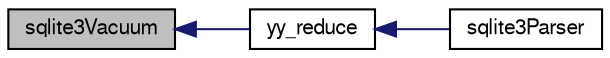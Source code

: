 digraph "sqlite3Vacuum"
{
  edge [fontname="FreeSans",fontsize="10",labelfontname="FreeSans",labelfontsize="10"];
  node [fontname="FreeSans",fontsize="10",shape=record];
  rankdir="LR";
  Node735494 [label="sqlite3Vacuum",height=0.2,width=0.4,color="black", fillcolor="grey75", style="filled", fontcolor="black"];
  Node735494 -> Node735495 [dir="back",color="midnightblue",fontsize="10",style="solid",fontname="FreeSans"];
  Node735495 [label="yy_reduce",height=0.2,width=0.4,color="black", fillcolor="white", style="filled",URL="$sqlite3_8c.html#a7c419a9b25711c666a9a2449ef377f14"];
  Node735495 -> Node735496 [dir="back",color="midnightblue",fontsize="10",style="solid",fontname="FreeSans"];
  Node735496 [label="sqlite3Parser",height=0.2,width=0.4,color="black", fillcolor="white", style="filled",URL="$sqlite3_8c.html#a0327d71a5fabe0b6a343d78a2602e72a"];
}
